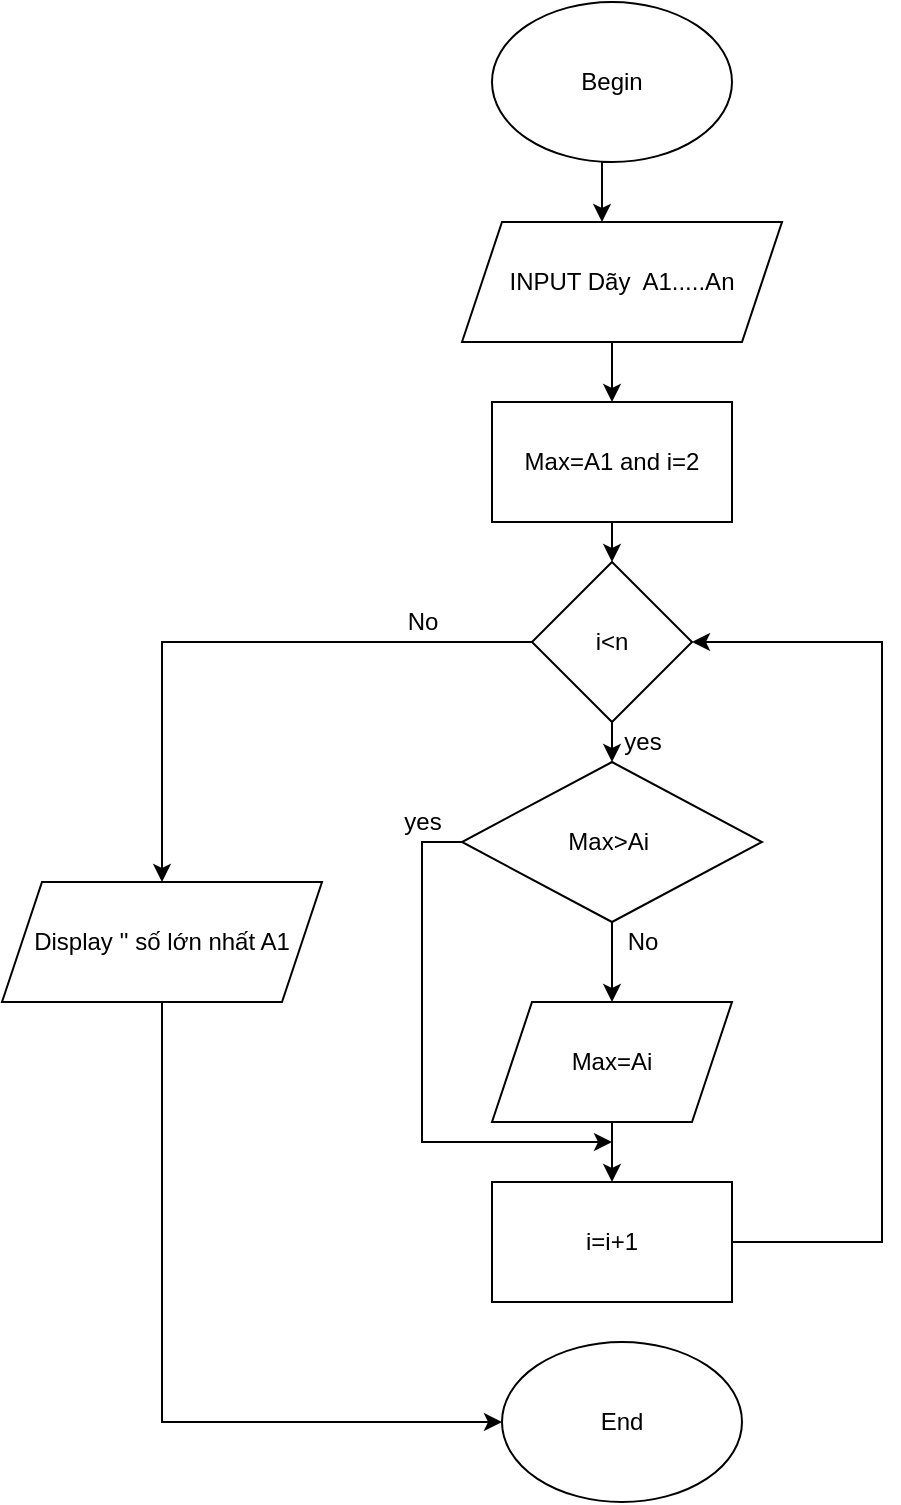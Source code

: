 <mxfile version="19.0.3" type="device" pages="2"><diagram id="nPV_vzGAgPN6u6opaRMv" name="Page-1"><mxGraphModel dx="868" dy="561" grid="1" gridSize="10" guides="1" tooltips="1" connect="1" arrows="1" fold="1" page="1" pageScale="1" pageWidth="850" pageHeight="1100" math="0" shadow="0"><root><mxCell id="0"/><mxCell id="1" parent="0"/><mxCell id="0Y40uohaAGwjruvqL-31-6" style="edgeStyle=orthogonalEdgeStyle;rounded=0;orthogonalLoop=1;jettySize=auto;html=1;exitX=0.5;exitY=1;exitDx=0;exitDy=0;" parent="1" source="0Y40uohaAGwjruvqL-31-1" target="0Y40uohaAGwjruvqL-31-2" edge="1"><mxGeometry relative="1" as="geometry"><Array as="points"><mxPoint x="350" y="180"/><mxPoint x="350" y="180"/></Array></mxGeometry></mxCell><mxCell id="0Y40uohaAGwjruvqL-31-1" value="Begin&lt;br&gt;" style="ellipse;whiteSpace=wrap;html=1;" parent="1" vertex="1"><mxGeometry x="295" y="80" width="120" height="80" as="geometry"/></mxCell><mxCell id="0Y40uohaAGwjruvqL-31-4" style="edgeStyle=orthogonalEdgeStyle;rounded=0;orthogonalLoop=1;jettySize=auto;html=1;exitX=0.5;exitY=1;exitDx=0;exitDy=0;entryX=0.5;entryY=0;entryDx=0;entryDy=0;" parent="1" source="0Y40uohaAGwjruvqL-31-2" target="0Y40uohaAGwjruvqL-31-31" edge="1"><mxGeometry relative="1" as="geometry"><mxPoint x="355" y="270" as="targetPoint"/><Array as="points"><mxPoint x="355" y="240"/></Array></mxGeometry></mxCell><mxCell id="0Y40uohaAGwjruvqL-31-2" value="INPUT Dãy&amp;nbsp; A1.....An" style="shape=parallelogram;perimeter=parallelogramPerimeter;whiteSpace=wrap;html=1;fixedSize=1;" parent="1" vertex="1"><mxGeometry x="280" y="190" width="160" height="60" as="geometry"/></mxCell><mxCell id="AMvaJcK9feeJQmTZXdmK-4" style="edgeStyle=orthogonalEdgeStyle;rounded=0;orthogonalLoop=1;jettySize=auto;html=1;exitX=0.5;exitY=1;exitDx=0;exitDy=0;entryX=0.5;entryY=0;entryDx=0;entryDy=0;" parent="1" source="0Y40uohaAGwjruvqL-31-7" target="0Y40uohaAGwjruvqL-31-25" edge="1"><mxGeometry relative="1" as="geometry"/></mxCell><mxCell id="n2F5n-g5nR7Yh_U3Rlbl-2" style="edgeStyle=orthogonalEdgeStyle;rounded=0;orthogonalLoop=1;jettySize=auto;html=1;exitX=0;exitY=0.5;exitDx=0;exitDy=0;" parent="1" source="0Y40uohaAGwjruvqL-31-7" edge="1"><mxGeometry relative="1" as="geometry"><mxPoint x="355" y="650" as="targetPoint"/><Array as="points"><mxPoint x="260" y="500"/><mxPoint x="260" y="650"/><mxPoint x="295" y="650"/></Array></mxGeometry></mxCell><mxCell id="0Y40uohaAGwjruvqL-31-7" value="Max&amp;gt;Ai&amp;nbsp;" style="rhombus;whiteSpace=wrap;html=1;" parent="1" vertex="1"><mxGeometry x="280" y="460" width="150" height="80" as="geometry"/></mxCell><mxCell id="0Y40uohaAGwjruvqL-31-30" style="edgeStyle=orthogonalEdgeStyle;rounded=0;orthogonalLoop=1;jettySize=auto;html=1;exitX=0.5;exitY=1;exitDx=0;exitDy=0;entryX=0;entryY=0.5;entryDx=0;entryDy=0;" parent="1" source="0Y40uohaAGwjruvqL-31-9" target="0Y40uohaAGwjruvqL-31-29" edge="1"><mxGeometry relative="1" as="geometry"><mxPoint x="295" y="870" as="targetPoint"/><Array as="points"><mxPoint x="130" y="790"/></Array></mxGeometry></mxCell><mxCell id="0Y40uohaAGwjruvqL-31-9" value="Display '' số lớn nhất A1" style="shape=parallelogram;perimeter=parallelogramPerimeter;whiteSpace=wrap;html=1;fixedSize=1;" parent="1" vertex="1"><mxGeometry x="50" y="520" width="160" height="60" as="geometry"/></mxCell><mxCell id="0Y40uohaAGwjruvqL-31-12" value="yes&lt;br&gt;" style="text;html=1;align=center;verticalAlign=middle;resizable=0;points=[];autosize=1;strokeColor=none;fillColor=none;" parent="1" vertex="1"><mxGeometry x="245" y="480" width="30" height="20" as="geometry"/></mxCell><mxCell id="0Y40uohaAGwjruvqL-31-37" style="edgeStyle=orthogonalEdgeStyle;rounded=0;orthogonalLoop=1;jettySize=auto;html=1;exitX=0.5;exitY=1;exitDx=0;exitDy=0;entryX=0.5;entryY=0;entryDx=0;entryDy=0;" parent="1" source="0Y40uohaAGwjruvqL-31-25" target="0Y40uohaAGwjruvqL-31-26" edge="1"><mxGeometry relative="1" as="geometry"><mxPoint x="360" y="670" as="targetPoint"/></mxGeometry></mxCell><mxCell id="0Y40uohaAGwjruvqL-31-25" value="&lt;span style=&quot;&quot;&gt;Max=Ai&lt;/span&gt;" style="shape=parallelogram;perimeter=parallelogramPerimeter;whiteSpace=wrap;html=1;fixedSize=1;" parent="1" vertex="1"><mxGeometry x="295" y="580" width="120" height="60" as="geometry"/></mxCell><mxCell id="0Y40uohaAGwjruvqL-31-39" style="edgeStyle=orthogonalEdgeStyle;rounded=0;orthogonalLoop=1;jettySize=auto;html=1;exitX=1;exitY=0.5;exitDx=0;exitDy=0;entryX=1;entryY=0.5;entryDx=0;entryDy=0;" parent="1" source="0Y40uohaAGwjruvqL-31-26" target="7sQ2Z-nuLW5urU4Z_3FD-2" edge="1"><mxGeometry relative="1" as="geometry"><Array as="points"><mxPoint x="490" y="700"/><mxPoint x="490" y="400"/></Array></mxGeometry></mxCell><mxCell id="0Y40uohaAGwjruvqL-31-26" value="i=i+1" style="rounded=0;whiteSpace=wrap;html=1;" parent="1" vertex="1"><mxGeometry x="295" y="670" width="120" height="60" as="geometry"/></mxCell><mxCell id="0Y40uohaAGwjruvqL-31-29" value="End&lt;br&gt;" style="ellipse;whiteSpace=wrap;html=1;" parent="1" vertex="1"><mxGeometry x="300" y="750" width="120" height="80" as="geometry"/></mxCell><mxCell id="AMvaJcK9feeJQmTZXdmK-1" style="edgeStyle=orthogonalEdgeStyle;rounded=0;orthogonalLoop=1;jettySize=auto;html=1;exitX=0.5;exitY=1;exitDx=0;exitDy=0;entryX=0.5;entryY=0;entryDx=0;entryDy=0;" parent="1" source="0Y40uohaAGwjruvqL-31-31" target="7sQ2Z-nuLW5urU4Z_3FD-2" edge="1"><mxGeometry relative="1" as="geometry"/></mxCell><mxCell id="0Y40uohaAGwjruvqL-31-31" value="&lt;span style=&quot;&quot;&gt;Max=A1 and i=2&lt;/span&gt;" style="rounded=0;whiteSpace=wrap;html=1;" parent="1" vertex="1"><mxGeometry x="295" y="280" width="120" height="60" as="geometry"/></mxCell><mxCell id="AMvaJcK9feeJQmTZXdmK-2" style="edgeStyle=orthogonalEdgeStyle;rounded=0;orthogonalLoop=1;jettySize=auto;html=1;exitX=0.5;exitY=1;exitDx=0;exitDy=0;entryX=0.5;entryY=0;entryDx=0;entryDy=0;" parent="1" source="7sQ2Z-nuLW5urU4Z_3FD-2" target="0Y40uohaAGwjruvqL-31-7" edge="1"><mxGeometry relative="1" as="geometry"/></mxCell><mxCell id="AMvaJcK9feeJQmTZXdmK-7" style="edgeStyle=orthogonalEdgeStyle;rounded=0;orthogonalLoop=1;jettySize=auto;html=1;exitX=0;exitY=0.5;exitDx=0;exitDy=0;entryX=0.5;entryY=0;entryDx=0;entryDy=0;" parent="1" source="7sQ2Z-nuLW5urU4Z_3FD-2" target="0Y40uohaAGwjruvqL-31-9" edge="1"><mxGeometry relative="1" as="geometry"><mxPoint x="200" y="530" as="targetPoint"/><Array as="points"><mxPoint x="130" y="400"/></Array></mxGeometry></mxCell><mxCell id="7sQ2Z-nuLW5urU4Z_3FD-2" value="i&amp;lt;n" style="rhombus;whiteSpace=wrap;html=1;" parent="1" vertex="1"><mxGeometry x="315" y="360" width="80" height="80" as="geometry"/></mxCell><mxCell id="AMvaJcK9feeJQmTZXdmK-6" value="No&lt;br&gt;" style="text;html=1;align=center;verticalAlign=middle;resizable=0;points=[];autosize=1;strokeColor=none;fillColor=none;" parent="1" vertex="1"><mxGeometry x="355" y="540" width="30" height="20" as="geometry"/></mxCell><mxCell id="AMvaJcK9feeJQmTZXdmK-8" value="yes" style="text;html=1;align=center;verticalAlign=middle;resizable=0;points=[];autosize=1;strokeColor=none;fillColor=none;" parent="1" vertex="1"><mxGeometry x="355" y="440" width="30" height="20" as="geometry"/></mxCell><mxCell id="AMvaJcK9feeJQmTZXdmK-9" value="No" style="text;html=1;align=center;verticalAlign=middle;resizable=0;points=[];autosize=1;strokeColor=none;fillColor=none;" parent="1" vertex="1"><mxGeometry x="245" y="380" width="30" height="20" as="geometry"/></mxCell></root></mxGraphModel></diagram><diagram id="rI6Wun46Awb47RAX7ekF" name="Page-2"><mxGraphModel dx="868" dy="561" grid="1" gridSize="10" guides="1" tooltips="1" connect="1" arrows="1" fold="1" page="1" pageScale="1" pageWidth="850" pageHeight="1100" math="0" shadow="0"><root><mxCell id="0"/><mxCell id="1" parent="0"/><mxCell id="iCbyjgkZVI7SB0CWey4Z-2" style="edgeStyle=orthogonalEdgeStyle;rounded=0;orthogonalLoop=1;jettySize=auto;html=1;exitX=0.5;exitY=1;exitDx=0;exitDy=0;entryX=0.5;entryY=0;entryDx=0;entryDy=0;" parent="1" source="P1zGSvrNvhcKhMnlmdXp-1" target="iCbyjgkZVI7SB0CWey4Z-1" edge="1"><mxGeometry relative="1" as="geometry"/></mxCell><mxCell id="P1zGSvrNvhcKhMnlmdXp-1" value="Begin" style="ellipse;whiteSpace=wrap;html=1;" parent="1" vertex="1"><mxGeometry x="330" y="70" width="120" height="80" as="geometry"/></mxCell><mxCell id="iCbyjgkZVI7SB0CWey4Z-5" style="edgeStyle=orthogonalEdgeStyle;rounded=0;orthogonalLoop=1;jettySize=auto;html=1;exitX=0.5;exitY=1;exitDx=0;exitDy=0;entryX=0.5;entryY=0;entryDx=0;entryDy=0;" parent="1" source="iCbyjgkZVI7SB0CWey4Z-1" target="iCbyjgkZVI7SB0CWey4Z-3" edge="1"><mxGeometry relative="1" as="geometry"/></mxCell><mxCell id="iCbyjgkZVI7SB0CWey4Z-1" value="Input điểm hs N" style="shape=parallelogram;perimeter=parallelogramPerimeter;whiteSpace=wrap;html=1;fixedSize=1;" parent="1" vertex="1"><mxGeometry x="330" y="170" width="120" height="60" as="geometry"/></mxCell><mxCell id="iCbyjgkZVI7SB0CWey4Z-7" style="edgeStyle=orthogonalEdgeStyle;rounded=0;orthogonalLoop=1;jettySize=auto;html=1;exitX=0;exitY=0.5;exitDx=0;exitDy=0;entryX=0.5;entryY=0;entryDx=0;entryDy=0;" parent="1" source="iCbyjgkZVI7SB0CWey4Z-3" target="iCbyjgkZVI7SB0CWey4Z-6" edge="1"><mxGeometry relative="1" as="geometry"/></mxCell><mxCell id="iCbyjgkZVI7SB0CWey4Z-12" style="edgeStyle=orthogonalEdgeStyle;rounded=0;orthogonalLoop=1;jettySize=auto;html=1;exitX=0.5;exitY=1;exitDx=0;exitDy=0;entryX=0.5;entryY=0;entryDx=0;entryDy=0;" parent="1" source="iCbyjgkZVI7SB0CWey4Z-3" target="iCbyjgkZVI7SB0CWey4Z-8" edge="1"><mxGeometry relative="1" as="geometry"/></mxCell><mxCell id="iCbyjgkZVI7SB0CWey4Z-3" value="N&amp;lt;35" style="rhombus;whiteSpace=wrap;html=1;" parent="1" vertex="1"><mxGeometry x="310" y="260" width="160" height="80" as="geometry"/></mxCell><mxCell id="iCbyjgkZVI7SB0CWey4Z-32" style="edgeStyle=orthogonalEdgeStyle;rounded=0;orthogonalLoop=1;jettySize=auto;html=1;exitX=0;exitY=0.5;exitDx=0;exitDy=0;entryX=0;entryY=0.5;entryDx=0;entryDy=0;" parent="1" source="iCbyjgkZVI7SB0CWey4Z-6" target="iCbyjgkZVI7SB0CWey4Z-30" edge="1"><mxGeometry relative="1" as="geometry"><Array as="points"><mxPoint x="130" y="370"/><mxPoint x="130" y="850"/></Array></mxGeometry></mxCell><mxCell id="iCbyjgkZVI7SB0CWey4Z-6" value="Display ''E''" style="shape=parallelogram;perimeter=parallelogramPerimeter;whiteSpace=wrap;html=1;fixedSize=1;" parent="1" vertex="1"><mxGeometry x="160" y="340" width="120" height="60" as="geometry"/></mxCell><mxCell id="iCbyjgkZVI7SB0CWey4Z-11" style="edgeStyle=orthogonalEdgeStyle;rounded=0;orthogonalLoop=1;jettySize=auto;html=1;exitX=1;exitY=0.5;exitDx=0;exitDy=0;entryX=0.575;entryY=-0.017;entryDx=0;entryDy=0;entryPerimeter=0;" parent="1" source="iCbyjgkZVI7SB0CWey4Z-8" target="iCbyjgkZVI7SB0CWey4Z-10" edge="1"><mxGeometry relative="1" as="geometry"/></mxCell><mxCell id="iCbyjgkZVI7SB0CWey4Z-20" style="edgeStyle=orthogonalEdgeStyle;rounded=0;orthogonalLoop=1;jettySize=auto;html=1;exitX=0.5;exitY=1;exitDx=0;exitDy=0;entryX=0.5;entryY=0;entryDx=0;entryDy=0;" parent="1" source="iCbyjgkZVI7SB0CWey4Z-8" target="iCbyjgkZVI7SB0CWey4Z-15" edge="1"><mxGeometry relative="1" as="geometry"/></mxCell><mxCell id="iCbyjgkZVI7SB0CWey4Z-8" value="N&amp;lt;45" style="rhombus;whiteSpace=wrap;html=1;" parent="1" vertex="1"><mxGeometry x="310" y="360" width="160" height="80" as="geometry"/></mxCell><mxCell id="iCbyjgkZVI7SB0CWey4Z-34" style="edgeStyle=orthogonalEdgeStyle;rounded=0;orthogonalLoop=1;jettySize=auto;html=1;exitX=1;exitY=0.5;exitDx=0;exitDy=0;entryX=1;entryY=0.5;entryDx=0;entryDy=0;" parent="1" source="iCbyjgkZVI7SB0CWey4Z-10" target="iCbyjgkZVI7SB0CWey4Z-30" edge="1"><mxGeometry relative="1" as="geometry"><Array as="points"><mxPoint x="620" y="470"/><mxPoint x="620" y="850"/></Array></mxGeometry></mxCell><mxCell id="iCbyjgkZVI7SB0CWey4Z-10" value="Display ''D''" style="shape=parallelogram;perimeter=parallelogramPerimeter;whiteSpace=wrap;html=1;fixedSize=1;" parent="1" vertex="1"><mxGeometry x="490" y="440" width="120" height="60" as="geometry"/></mxCell><mxCell id="iCbyjgkZVI7SB0CWey4Z-21" style="edgeStyle=orthogonalEdgeStyle;rounded=0;orthogonalLoop=1;jettySize=auto;html=1;exitX=0;exitY=0.5;exitDx=0;exitDy=0;entryX=0.5;entryY=0;entryDx=0;entryDy=0;" parent="1" source="iCbyjgkZVI7SB0CWey4Z-15" target="iCbyjgkZVI7SB0CWey4Z-16" edge="1"><mxGeometry relative="1" as="geometry"/></mxCell><mxCell id="iCbyjgkZVI7SB0CWey4Z-23" style="edgeStyle=orthogonalEdgeStyle;rounded=0;orthogonalLoop=1;jettySize=auto;html=1;exitX=0.5;exitY=1;exitDx=0;exitDy=0;entryX=0.5;entryY=0;entryDx=0;entryDy=0;" parent="1" source="iCbyjgkZVI7SB0CWey4Z-15" target="iCbyjgkZVI7SB0CWey4Z-22" edge="1"><mxGeometry relative="1" as="geometry"/></mxCell><mxCell id="iCbyjgkZVI7SB0CWey4Z-15" value="N&amp;lt;60" style="rhombus;whiteSpace=wrap;html=1;" parent="1" vertex="1"><mxGeometry x="315" y="470" width="150" height="80" as="geometry"/></mxCell><mxCell id="iCbyjgkZVI7SB0CWey4Z-33" style="edgeStyle=orthogonalEdgeStyle;rounded=0;orthogonalLoop=1;jettySize=auto;html=1;exitX=0.5;exitY=1;exitDx=0;exitDy=0;entryX=0;entryY=0.5;entryDx=0;entryDy=0;" parent="1" source="iCbyjgkZVI7SB0CWey4Z-16" target="iCbyjgkZVI7SB0CWey4Z-30" edge="1"><mxGeometry relative="1" as="geometry"/></mxCell><mxCell id="iCbyjgkZVI7SB0CWey4Z-16" value="&lt;span style=&quot;&quot;&gt;Display ''C''&lt;/span&gt;" style="shape=parallelogram;perimeter=parallelogramPerimeter;whiteSpace=wrap;html=1;fixedSize=1;" parent="1" vertex="1"><mxGeometry x="160" y="560" width="120" height="60" as="geometry"/></mxCell><mxCell id="iCbyjgkZVI7SB0CWey4Z-25" style="edgeStyle=orthogonalEdgeStyle;rounded=0;orthogonalLoop=1;jettySize=auto;html=1;exitX=1;exitY=0.5;exitDx=0;exitDy=0;entryX=0.5;entryY=0;entryDx=0;entryDy=0;" parent="1" source="iCbyjgkZVI7SB0CWey4Z-22" edge="1"><mxGeometry relative="1" as="geometry"><mxPoint x="540" y="680" as="targetPoint"/><Array as="points"><mxPoint x="540" y="640"/></Array></mxGeometry></mxCell><mxCell id="iCbyjgkZVI7SB0CWey4Z-28" style="edgeStyle=orthogonalEdgeStyle;rounded=0;orthogonalLoop=1;jettySize=auto;html=1;exitX=0.5;exitY=1;exitDx=0;exitDy=0;" parent="1" source="iCbyjgkZVI7SB0CWey4Z-22" target="iCbyjgkZVI7SB0CWey4Z-29" edge="1"><mxGeometry relative="1" as="geometry"><mxPoint x="390" y="730" as="targetPoint"/></mxGeometry></mxCell><mxCell id="iCbyjgkZVI7SB0CWey4Z-22" value="N&amp;lt;75" style="rhombus;whiteSpace=wrap;html=1;" parent="1" vertex="1"><mxGeometry x="310" y="600" width="160" height="80" as="geometry"/></mxCell><mxCell id="iCbyjgkZVI7SB0CWey4Z-35" style="edgeStyle=orthogonalEdgeStyle;rounded=0;orthogonalLoop=1;jettySize=auto;html=1;exitX=0.5;exitY=1;exitDx=0;exitDy=0;entryX=1;entryY=0.5;entryDx=0;entryDy=0;" parent="1" source="iCbyjgkZVI7SB0CWey4Z-27" target="iCbyjgkZVI7SB0CWey4Z-30" edge="1"><mxGeometry relative="1" as="geometry"/></mxCell><mxCell id="iCbyjgkZVI7SB0CWey4Z-27" value="&lt;span style=&quot;&quot;&gt;Display ''B''&lt;/span&gt;" style="shape=parallelogram;perimeter=parallelogramPerimeter;whiteSpace=wrap;html=1;fixedSize=1;" parent="1" vertex="1"><mxGeometry x="470" y="680" width="120" height="60" as="geometry"/></mxCell><mxCell id="iCbyjgkZVI7SB0CWey4Z-31" style="edgeStyle=orthogonalEdgeStyle;rounded=0;orthogonalLoop=1;jettySize=auto;html=1;exitX=0.5;exitY=1;exitDx=0;exitDy=0;entryX=0.5;entryY=0;entryDx=0;entryDy=0;" parent="1" source="iCbyjgkZVI7SB0CWey4Z-29" target="iCbyjgkZVI7SB0CWey4Z-30" edge="1"><mxGeometry relative="1" as="geometry"/></mxCell><mxCell id="iCbyjgkZVI7SB0CWey4Z-29" value="&lt;span style=&quot;&quot;&gt;Display ''A''&lt;/span&gt;" style="shape=parallelogram;perimeter=parallelogramPerimeter;whiteSpace=wrap;html=1;fixedSize=1;" parent="1" vertex="1"><mxGeometry x="330" y="720" width="120" height="60" as="geometry"/></mxCell><mxCell id="iCbyjgkZVI7SB0CWey4Z-30" value="End" style="ellipse;whiteSpace=wrap;html=1;" parent="1" vertex="1"><mxGeometry x="330" y="810" width="120" height="80" as="geometry"/></mxCell><mxCell id="iCbyjgkZVI7SB0CWey4Z-36" value="YES" style="text;html=1;align=center;verticalAlign=middle;resizable=0;points=[];autosize=1;strokeColor=none;fillColor=none;" parent="1" vertex="1"><mxGeometry x="250" y="280" width="40" height="20" as="geometry"/></mxCell><mxCell id="iCbyjgkZVI7SB0CWey4Z-37" value="NO" style="text;html=1;align=center;verticalAlign=middle;resizable=0;points=[];autosize=1;strokeColor=none;fillColor=none;" parent="1" vertex="1"><mxGeometry x="395" y="340" width="30" height="20" as="geometry"/></mxCell><mxCell id="iCbyjgkZVI7SB0CWey4Z-38" value="YES" style="text;html=1;align=center;verticalAlign=middle;resizable=0;points=[];autosize=1;strokeColor=none;fillColor=none;" parent="1" vertex="1"><mxGeometry x="470" y="380" width="40" height="20" as="geometry"/></mxCell><mxCell id="iCbyjgkZVI7SB0CWey4Z-39" value="NO" style="text;html=1;align=center;verticalAlign=middle;resizable=0;points=[];autosize=1;strokeColor=none;fillColor=none;" parent="1" vertex="1"><mxGeometry x="395" y="440" width="30" height="20" as="geometry"/></mxCell><mxCell id="iCbyjgkZVI7SB0CWey4Z-40" value="NO" style="text;html=1;align=center;verticalAlign=middle;resizable=0;points=[];autosize=1;strokeColor=none;fillColor=none;" parent="1" vertex="1"><mxGeometry x="390" y="560" width="30" height="20" as="geometry"/></mxCell><mxCell id="iCbyjgkZVI7SB0CWey4Z-41" value="NO" style="text;html=1;align=center;verticalAlign=middle;resizable=0;points=[];autosize=1;strokeColor=none;fillColor=none;" parent="1" vertex="1"><mxGeometry x="395" y="690" width="30" height="20" as="geometry"/></mxCell><mxCell id="iCbyjgkZVI7SB0CWey4Z-42" value="YES" style="text;html=1;align=center;verticalAlign=middle;resizable=0;points=[];autosize=1;strokeColor=none;fillColor=none;" parent="1" vertex="1"><mxGeometry x="260" y="480" width="40" height="20" as="geometry"/></mxCell><mxCell id="iCbyjgkZVI7SB0CWey4Z-43" value="YES" style="text;html=1;align=center;verticalAlign=middle;resizable=0;points=[];autosize=1;strokeColor=none;fillColor=none;" parent="1" vertex="1"><mxGeometry x="480" y="610" width="40" height="20" as="geometry"/></mxCell></root></mxGraphModel></diagram></mxfile>